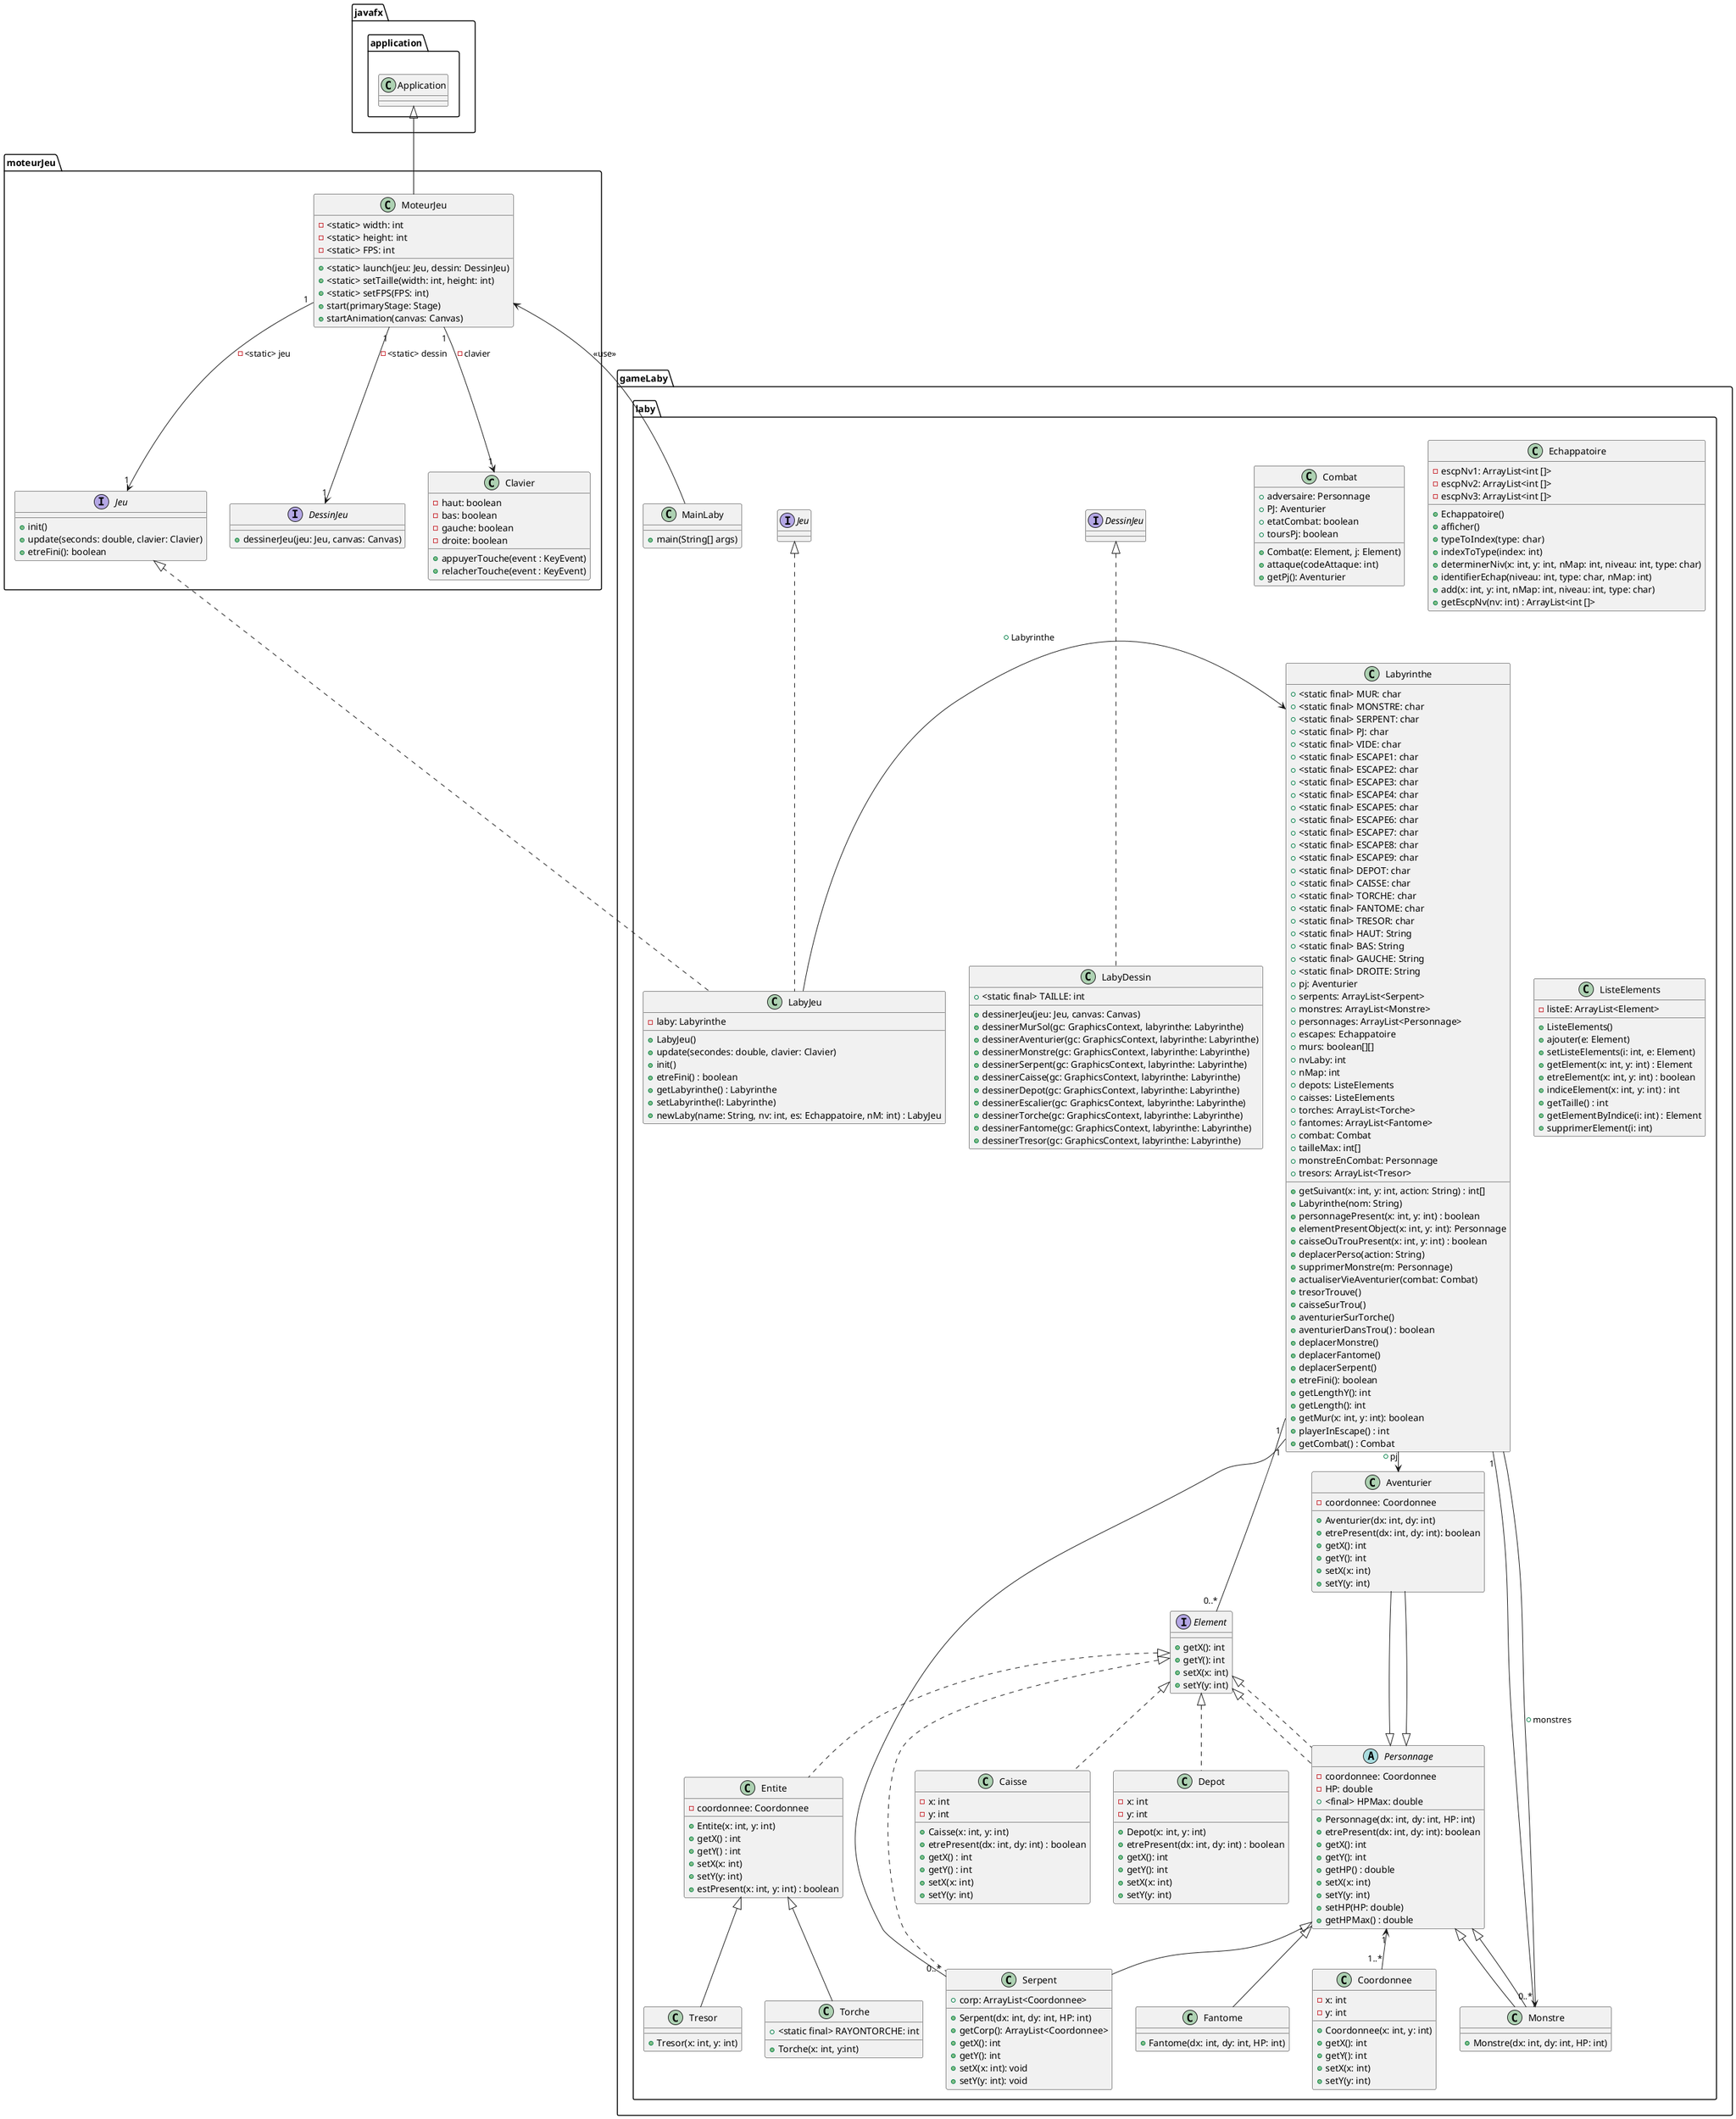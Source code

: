 @startuml

package javafx.application{
class Application{
}
}


package moteurJeu{

class MoteurJeu{
- <static> width: int
- <static> height: int
- <static> FPS: int
+ <static> launch(jeu: Jeu, dessin: DessinJeu)
+ <static> setTaille(width: int, height: int)
+ <static> setFPS(FPS: int)
+ start(primaryStage: Stage)
+ startAnimation(canvas: Canvas)
}

Application <|-- MoteurJeu



interface Jeu{
+ init()
+ update(seconds: double, clavier: Clavier)
+ etreFini(): boolean
}

MoteurJeu "1" --> "1" Jeu : - <static> jeu


interface DessinJeu{
+ dessinerJeu(jeu: Jeu, canvas: Canvas)
}

MoteurJeu "1" --> "1" DessinJeu : - <static> dessin

class Clavier{
- haut: boolean
- bas: boolean
- gauche: boolean
- droite: boolean
+ appuyerTouche(event : KeyEvent)
+ relacherTouche(event : KeyEvent)
}

MoteurJeu "1" --> "1" Clavier : - clavier
}


package gameLaby.laby{

Jeu <|.. LabyJeu

class Aventurier extends Personnage {
  - coordonnee: Coordonnee
  + Aventurier(dx: int, dy: int)
  + etrePresent(dx: int, dy: int): boolean
  + getX(): int
  + getY(): int
  + setX(x: int)
  + setY(y: int)
}

class Caisse implements Element {
  - x: int
  - y: int
  + Caisse(x: int, y: int)
  + etrePresent(dx: int, dy: int) : boolean
  + getX() : int
  + getY() : int
  + setX(x: int)
  + setY(y: int)
}

class Combat {
  + adversaire: Personnage
  + PJ: Aventurier
  + etatCombat: boolean
  + toursPj: boolean
  + Combat(e: Element, j: Element)
  + attaque(codeAttaque: int)
  + getPj(): Aventurier
}

class Coordonnee {
  - x: int
  - y: int
  + Coordonnee(x: int, y: int)
  + getX(): int
  + getY(): int
  + setX(x: int)
  + setY(y: int)
}

class Depot implements Element {
  - x: int
  - y: int
  + Depot(x: int, y: int)
  + etrePresent(dx: int, dy: int) : boolean
  + getX(): int
  + getY(): int
  + setX(x: int)
  + setY(y: int)
}

class Echappatoire {
  - escpNv1: ArrayList<int []>
  - escpNv2: ArrayList<int []>
  - escpNv3: ArrayList<int []>
  + Echappatoire()
  + afficher()
  + typeToIndex(type: char)
  + indexToType(index: int)
  + determinerNiv(x: int, y: int, nMap: int, niveau: int, type: char)
  + identifierEchap(niveau: int, type: char, nMap: int)
  + add(x: int, y: int, nMap: int, niveau: int, type: char)
  + getEscpNv(nv: int) : ArrayList<int []>
}

interface Element {
  + getX(): int
  + getY(): int
  + setX(x: int)
  + setY(y: int)
}

class Entite implements Element {
  - coordonnee: Coordonnee
  + Entite(x: int, y: int)
  + getX() : int
  + getY() : int
  + setX(x: int)
  + setY(y: int)
  + estPresent(x: int, y: int) : boolean
}

class Fantome extends Personnage {
  + Fantome(dx: int, dy: int, HP: int)
}

class LabyDessin implements DessinJeu {
  + <static final> TAILLE: int
  + dessinerJeu(jeu: Jeu, canvas: Canvas)
  + dessinerMurSol(gc: GraphicsContext, labyrinthe: Labyrinthe)
  + dessinerAventurier(gc: GraphicsContext, labyrinthe: Labyrinthe)
  + dessinerMonstre(gc: GraphicsContext, labyrinthe: Labyrinthe)
  + dessinerSerpent(gc: GraphicsContext, labyrinthe: Labyrinthe)
  + dessinerCaisse(gc: GraphicsContext, labyrinthe: Labyrinthe)
  + dessinerDepot(gc: GraphicsContext, labyrinthe: Labyrinthe)
  + dessinerEscalier(gc: GraphicsContext, labyrinthe: Labyrinthe)
  + dessinerTorche(gc: GraphicsContext, labyrinthe: Labyrinthe)
  + dessinerFantome(gc: GraphicsContext, labyrinthe: Labyrinthe)
  + dessinerTresor(gc: GraphicsContext, labyrinthe: Labyrinthe)
}

class LabyJeu implements Jeu {
  - laby: Labyrinthe
  + LabyJeu()
  + update(secondes: double, clavier: Clavier)
  + init()
  + etreFini() : boolean
  + getLabyrinthe() : Labyrinthe
  + setLabyrinthe(l: Labyrinthe)
  + newLaby(name: String, nv: int, es: Echappatoire, nM: int) : LabyJeu
}

class Labyrinthe {
  + <static final> MUR: char
  + <static final> MONSTRE: char
  + <static final> SERPENT: char
  + <static final> PJ: char
  + <static final> VIDE: char
  + <static final> ESCAPE1: char
  + <static final> ESCAPE2: char
  + <static final> ESCAPE3: char
  + <static final> ESCAPE4: char
  + <static final> ESCAPE5: char
  + <static final> ESCAPE6: char
  + <static final> ESCAPE7: char
  + <static final> ESCAPE8: char
  + <static final> ESCAPE9: char
  + <static final> DEPOT: char
  + <static final> CAISSE: char
  + <static final> TORCHE: char
  + <static final> FANTOME: char
  + <static final> TRESOR: char
  + <static final> HAUT: String
  + <static final> BAS: String
  + <static final> GAUCHE: String
  + <static final> DROITE: String
  + pj: Aventurier
  + serpents: ArrayList<Serpent>
  + monstres: ArrayList<Monstre>
  + personnages: ArrayList<Personnage>
  + escapes: Echappatoire
  + murs: boolean[][]
  + nvLaby: int
  + nMap: int
  + depots: ListeElements
  + caisses: ListeElements
  + torches: ArrayList<Torche>
  + fantomes: ArrayList<Fantome>
  + combat: Combat
  + tailleMax: int[]
  + monstreEnCombat: Personnage
  + tresors: ArrayList<Tresor>
  + getSuivant(x: int, y: int, action: String) : int[]
  + Labyrinthe(nom: String)
  + personnagePresent(x: int, y: int) : boolean
  + elementPresentObject(x: int, y: int): Personnage
  + caisseOuTrouPresent(x: int, y: int) : boolean
  + deplacerPerso(action: String)
  + supprimerMonstre(m: Personnage)
  + actualiserVieAventurier(combat: Combat)
  + tresorTrouve()
  + caisseSurTrou()
  + aventurierSurTorche()
  + aventurierDansTrou() : boolean
  + deplacerMonstre()
  + deplacerFantome()
  + deplacerSerpent()
  + etreFini(): boolean
  + getLengthY(): int
  + getLength(): int
  + getMur(x: int, y: int): boolean
  + playerInEscape() : int
  + getCombat() : Combat
}

class ListeElements {
  - listeE: ArrayList<Element>
  + ListeElements()
  + ajouter(e: Element)
  + setListeElements(i: int, e: Element)
  + getElement(x: int, y: int) : Element
  + etreElement(x: int, y: int) : boolean
  + indiceElement(x: int, y: int) : int
  + getTaille() : int
  + getElementByIndice(i: int) : Element
  + supprimerElement(i: int)
}

class Monstre extends Personnage {
  + Monstre(dx: int, dy: int, HP: int)
}

abstract class Personnage implements Element {
  - coordonnee: Coordonnee
  - HP: double
  + <final> HPMax: double
  + Personnage(dx: int, dy: int, HP: int)
  + etrePresent(dx: int, dy: int): boolean
  + getX(): int
  + getY(): int
  + getHP() : double
  + setX(x: int)
  + setY(y: int)
  + setHP(HP: double)
  + getHPMax() : double
}

class Serpent extends Personnage {
  + corp: ArrayList<Coordonnee>
  + Serpent(dx: int, dy: int, HP: int)
  + getCorp(): ArrayList<Coordonnee>
  + getX(): int
  + getY(): int
  + setX(x: int): void
  + setY(y: int): void
}

class Torche extends Entite {
  + <static final> RAYONTORCHE: int
  + Torche(x: int, y:int)
}

class Tresor extends Entite {
  + Tresor(x: int, y: int)
}

Aventurier --|> Personnage
Personnage <|-- Monstre

Personnage "1" <-- "1..*" Coordonnee
Element <|.. Serpent
Element <|.. Personnage

Labyrinthe -- Aventurier
Labyrinthe "1" -- "0..*" Monstre
Labyrinthe "1" -- "0..*" Serpent
Labyrinthe "1" -- "0..*" Element

Labyrinthe <- LabyJeu : +Labyrinthe

Labyrinthe --> Monstre : +monstres
Labyrinthe -> Aventurier : +pj

class MainLaby{
+ main(String[] args)
}

MainLaby --> MoteurJeu : <<use>>

@enduml
